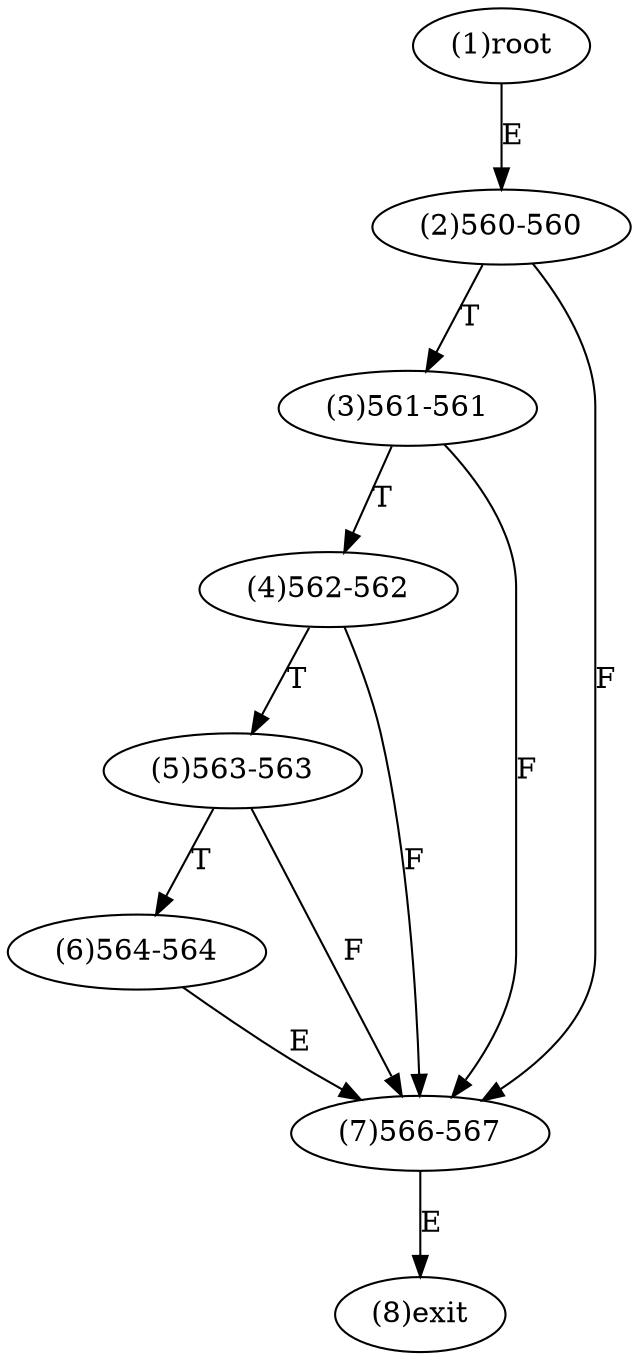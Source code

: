 digraph "" { 
1[ label="(1)root"];
2[ label="(2)560-560"];
3[ label="(3)561-561"];
4[ label="(4)562-562"];
5[ label="(5)563-563"];
6[ label="(6)564-564"];
7[ label="(7)566-567"];
8[ label="(8)exit"];
1->2[ label="E"];
2->7[ label="F"];
2->3[ label="T"];
3->7[ label="F"];
3->4[ label="T"];
4->7[ label="F"];
4->5[ label="T"];
5->7[ label="F"];
5->6[ label="T"];
6->7[ label="E"];
7->8[ label="E"];
}